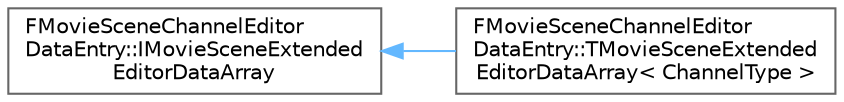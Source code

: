 digraph "Graphical Class Hierarchy"
{
 // INTERACTIVE_SVG=YES
 // LATEX_PDF_SIZE
  bgcolor="transparent";
  edge [fontname=Helvetica,fontsize=10,labelfontname=Helvetica,labelfontsize=10];
  node [fontname=Helvetica,fontsize=10,shape=box,height=0.2,width=0.4];
  rankdir="LR";
  Node0 [id="Node000000",label="FMovieSceneChannelEditor\lDataEntry::IMovieSceneExtended\lEditorDataArray",height=0.2,width=0.4,color="grey40", fillcolor="white", style="filled",URL="$d1/d3a/structFMovieSceneChannelEditorDataEntry_1_1IMovieSceneExtendedEditorDataArray.html",tooltip="We store the array behind an interface whose access is via void* Typed access is only permitted using..."];
  Node0 -> Node1 [id="edge4421_Node000000_Node000001",dir="back",color="steelblue1",style="solid",tooltip=" "];
  Node1 [id="Node000001",label="FMovieSceneChannelEditor\lDataEntry::TMovieSceneExtended\lEditorDataArray\< ChannelType \>",height=0.2,width=0.4,color="grey40", fillcolor="white", style="filled",URL="$d7/d74/structFMovieSceneChannelEditorDataEntry_1_1TMovieSceneExtendedEditorDataArray.html",tooltip=" "];
}
